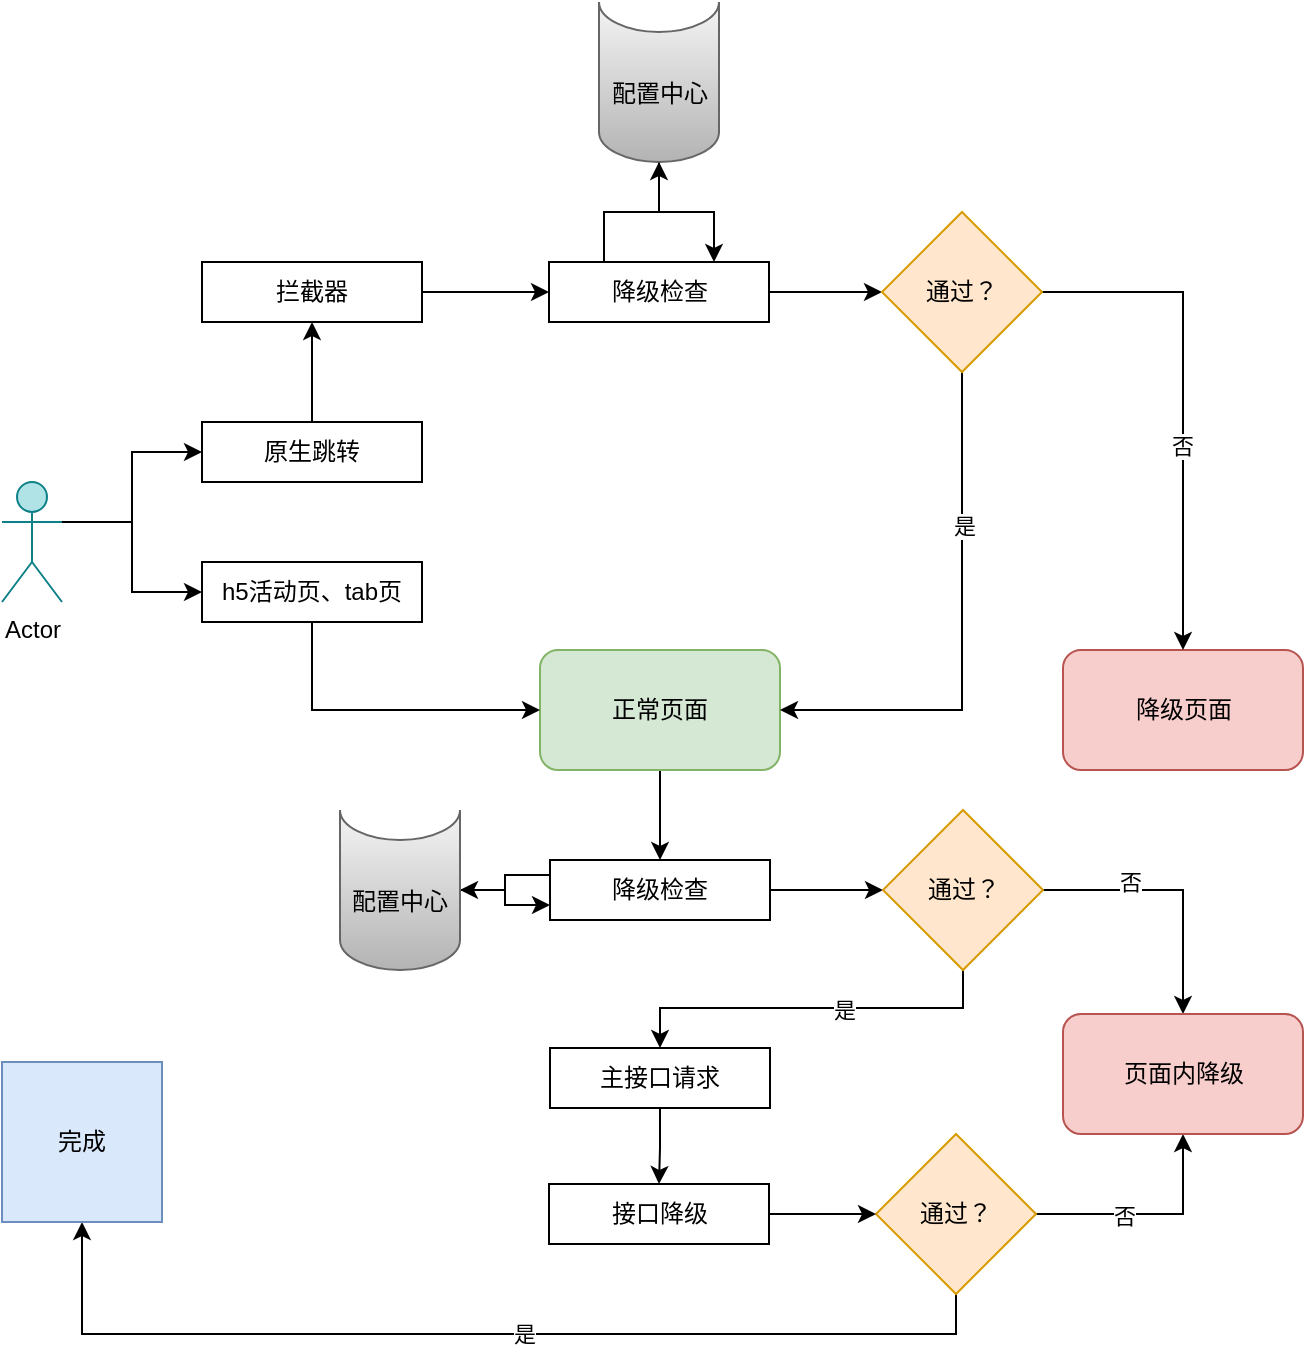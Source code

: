 <mxfile version="21.6.1" type="github">
  <diagram name="第 1 页" id="DPFTvWVqV_GQy59hADpS">
    <mxGraphModel dx="1306" dy="774" grid="0" gridSize="10" guides="1" tooltips="1" connect="1" arrows="1" fold="1" page="1" pageScale="1" pageWidth="827" pageHeight="1169" math="0" shadow="0">
      <root>
        <mxCell id="0" />
        <mxCell id="1" parent="0" />
        <mxCell id="xax-CZJjK8qX0Dn-KPKN-55" style="edgeStyle=orthogonalEdgeStyle;rounded=0;orthogonalLoop=1;jettySize=auto;html=1;exitX=0.5;exitY=1;exitDx=0;exitDy=0;entryX=0.5;entryY=0;entryDx=0;entryDy=0;" edge="1" parent="1" source="xax-CZJjK8qX0Dn-KPKN-1" target="xax-CZJjK8qX0Dn-KPKN-54">
          <mxGeometry relative="1" as="geometry" />
        </mxCell>
        <mxCell id="xax-CZJjK8qX0Dn-KPKN-1" value="正常页面" style="rounded=1;whiteSpace=wrap;html=1;fillColor=#d5e8d4;strokeColor=#82b366;" vertex="1" parent="1">
          <mxGeometry x="334" y="434" width="120" height="60" as="geometry" />
        </mxCell>
        <mxCell id="xax-CZJjK8qX0Dn-KPKN-42" style="edgeStyle=orthogonalEdgeStyle;rounded=0;orthogonalLoop=1;jettySize=auto;html=1;exitX=1;exitY=0.333;exitDx=0;exitDy=0;exitPerimeter=0;entryX=0;entryY=0.5;entryDx=0;entryDy=0;" edge="1" parent="1" source="xax-CZJjK8qX0Dn-KPKN-2" target="xax-CZJjK8qX0Dn-KPKN-40">
          <mxGeometry relative="1" as="geometry" />
        </mxCell>
        <mxCell id="xax-CZJjK8qX0Dn-KPKN-43" style="edgeStyle=orthogonalEdgeStyle;rounded=0;orthogonalLoop=1;jettySize=auto;html=1;exitX=1;exitY=0.333;exitDx=0;exitDy=0;exitPerimeter=0;" edge="1" parent="1" source="xax-CZJjK8qX0Dn-KPKN-2" target="xax-CZJjK8qX0Dn-KPKN-41">
          <mxGeometry relative="1" as="geometry" />
        </mxCell>
        <mxCell id="xax-CZJjK8qX0Dn-KPKN-2" value="Actor" style="shape=umlActor;verticalLabelPosition=bottom;verticalAlign=top;html=1;outlineConnect=0;fillColor=#b0e3e6;strokeColor=#0e8088;" vertex="1" parent="1">
          <mxGeometry x="65" y="350" width="30" height="60" as="geometry" />
        </mxCell>
        <mxCell id="xax-CZJjK8qX0Dn-KPKN-27" style="edgeStyle=orthogonalEdgeStyle;rounded=0;orthogonalLoop=1;jettySize=auto;html=1;exitX=1;exitY=0.5;exitDx=0;exitDy=0;entryX=0;entryY=0.5;entryDx=0;entryDy=0;" edge="1" parent="1" source="xax-CZJjK8qX0Dn-KPKN-3" target="xax-CZJjK8qX0Dn-KPKN-15">
          <mxGeometry relative="1" as="geometry" />
        </mxCell>
        <mxCell id="xax-CZJjK8qX0Dn-KPKN-3" value="拦截器" style="rounded=0;whiteSpace=wrap;html=1;" vertex="1" parent="1">
          <mxGeometry x="165" y="240" width="110" height="30" as="geometry" />
        </mxCell>
        <mxCell id="xax-CZJjK8qX0Dn-KPKN-22" style="edgeStyle=orthogonalEdgeStyle;rounded=0;orthogonalLoop=1;jettySize=auto;html=1;exitX=0.5;exitY=1;exitDx=0;exitDy=0;exitPerimeter=0;entryX=0.75;entryY=0;entryDx=0;entryDy=0;" edge="1" parent="1" source="xax-CZJjK8qX0Dn-KPKN-7" target="xax-CZJjK8qX0Dn-KPKN-15">
          <mxGeometry relative="1" as="geometry" />
        </mxCell>
        <mxCell id="xax-CZJjK8qX0Dn-KPKN-7" value="配置中心" style="shape=cylinder3;whiteSpace=wrap;html=1;boundedLbl=1;backgroundOutline=1;size=15;lid=0;fillColor=#f5f5f5;strokeColor=#666666;gradientColor=#b3b3b3;" vertex="1" parent="1">
          <mxGeometry x="363.5" y="110" width="60" height="80" as="geometry" />
        </mxCell>
        <mxCell id="xax-CZJjK8qX0Dn-KPKN-21" style="edgeStyle=orthogonalEdgeStyle;rounded=0;orthogonalLoop=1;jettySize=auto;html=1;exitX=0.25;exitY=0;exitDx=0;exitDy=0;" edge="1" parent="1" source="xax-CZJjK8qX0Dn-KPKN-15" target="xax-CZJjK8qX0Dn-KPKN-7">
          <mxGeometry relative="1" as="geometry" />
        </mxCell>
        <mxCell id="xax-CZJjK8qX0Dn-KPKN-33" style="edgeStyle=orthogonalEdgeStyle;rounded=0;orthogonalLoop=1;jettySize=auto;html=1;exitX=1;exitY=0.5;exitDx=0;exitDy=0;entryX=0;entryY=0.5;entryDx=0;entryDy=0;" edge="1" parent="1" source="xax-CZJjK8qX0Dn-KPKN-15" target="xax-CZJjK8qX0Dn-KPKN-32">
          <mxGeometry relative="1" as="geometry" />
        </mxCell>
        <mxCell id="xax-CZJjK8qX0Dn-KPKN-15" value="降级检查" style="rounded=0;whiteSpace=wrap;html=1;" vertex="1" parent="1">
          <mxGeometry x="338.5" y="240" width="110" height="30" as="geometry" />
        </mxCell>
        <mxCell id="xax-CZJjK8qX0Dn-KPKN-30" value="降级页面" style="rounded=1;whiteSpace=wrap;html=1;fillColor=#f8cecc;strokeColor=#b85450;" vertex="1" parent="1">
          <mxGeometry x="595.5" y="434" width="120" height="60" as="geometry" />
        </mxCell>
        <mxCell id="xax-CZJjK8qX0Dn-KPKN-34" style="edgeStyle=orthogonalEdgeStyle;rounded=0;orthogonalLoop=1;jettySize=auto;html=1;exitX=1;exitY=0.5;exitDx=0;exitDy=0;" edge="1" parent="1" source="xax-CZJjK8qX0Dn-KPKN-32" target="xax-CZJjK8qX0Dn-KPKN-30">
          <mxGeometry relative="1" as="geometry" />
        </mxCell>
        <mxCell id="xax-CZJjK8qX0Dn-KPKN-35" value="否" style="edgeLabel;html=1;align=center;verticalAlign=middle;resizable=0;points=[];" vertex="1" connectable="0" parent="xax-CZJjK8qX0Dn-KPKN-34">
          <mxGeometry x="0.183" y="-1" relative="1" as="geometry">
            <mxPoint as="offset" />
          </mxGeometry>
        </mxCell>
        <mxCell id="xax-CZJjK8qX0Dn-KPKN-36" style="edgeStyle=orthogonalEdgeStyle;rounded=0;orthogonalLoop=1;jettySize=auto;html=1;exitX=0.5;exitY=1;exitDx=0;exitDy=0;entryX=1;entryY=0.5;entryDx=0;entryDy=0;" edge="1" parent="1" source="xax-CZJjK8qX0Dn-KPKN-32" target="xax-CZJjK8qX0Dn-KPKN-1">
          <mxGeometry relative="1" as="geometry" />
        </mxCell>
        <mxCell id="xax-CZJjK8qX0Dn-KPKN-37" value="是" style="edgeLabel;html=1;align=center;verticalAlign=middle;resizable=0;points=[];" vertex="1" connectable="0" parent="xax-CZJjK8qX0Dn-KPKN-36">
          <mxGeometry x="-0.406" y="1" relative="1" as="geometry">
            <mxPoint as="offset" />
          </mxGeometry>
        </mxCell>
        <mxCell id="xax-CZJjK8qX0Dn-KPKN-32" value="通过？" style="rhombus;whiteSpace=wrap;html=1;fillColor=#ffe6cc;strokeColor=#d79b00;" vertex="1" parent="1">
          <mxGeometry x="505" y="215" width="80" height="80" as="geometry" />
        </mxCell>
        <mxCell id="xax-CZJjK8qX0Dn-KPKN-44" style="edgeStyle=orthogonalEdgeStyle;rounded=0;orthogonalLoop=1;jettySize=auto;html=1;exitX=0.5;exitY=0;exitDx=0;exitDy=0;entryX=0.5;entryY=1;entryDx=0;entryDy=0;" edge="1" parent="1" source="xax-CZJjK8qX0Dn-KPKN-40" target="xax-CZJjK8qX0Dn-KPKN-3">
          <mxGeometry relative="1" as="geometry" />
        </mxCell>
        <mxCell id="xax-CZJjK8qX0Dn-KPKN-40" value="原生跳转" style="rounded=0;whiteSpace=wrap;html=1;" vertex="1" parent="1">
          <mxGeometry x="165" y="320" width="110" height="30" as="geometry" />
        </mxCell>
        <mxCell id="xax-CZJjK8qX0Dn-KPKN-45" style="edgeStyle=orthogonalEdgeStyle;rounded=0;orthogonalLoop=1;jettySize=auto;html=1;exitX=0.5;exitY=1;exitDx=0;exitDy=0;entryX=0;entryY=0.5;entryDx=0;entryDy=0;" edge="1" parent="1" source="xax-CZJjK8qX0Dn-KPKN-41" target="xax-CZJjK8qX0Dn-KPKN-1">
          <mxGeometry relative="1" as="geometry" />
        </mxCell>
        <mxCell id="xax-CZJjK8qX0Dn-KPKN-41" value="h5活动页、tab页" style="rounded=0;whiteSpace=wrap;html=1;" vertex="1" parent="1">
          <mxGeometry x="165" y="390" width="110" height="30" as="geometry" />
        </mxCell>
        <mxCell id="xax-CZJjK8qX0Dn-KPKN-71" style="edgeStyle=orthogonalEdgeStyle;rounded=0;orthogonalLoop=1;jettySize=auto;html=1;exitX=1;exitY=0.5;exitDx=0;exitDy=0;entryX=0;entryY=0.5;entryDx=0;entryDy=0;" edge="1" parent="1" source="xax-CZJjK8qX0Dn-KPKN-54" target="xax-CZJjK8qX0Dn-KPKN-57">
          <mxGeometry relative="1" as="geometry" />
        </mxCell>
        <mxCell id="xax-CZJjK8qX0Dn-KPKN-87" style="edgeStyle=orthogonalEdgeStyle;rounded=0;orthogonalLoop=1;jettySize=auto;html=1;exitX=0;exitY=0.25;exitDx=0;exitDy=0;entryX=1;entryY=0.5;entryDx=0;entryDy=0;entryPerimeter=0;" edge="1" parent="1" source="xax-CZJjK8qX0Dn-KPKN-54" target="xax-CZJjK8qX0Dn-KPKN-85">
          <mxGeometry relative="1" as="geometry" />
        </mxCell>
        <mxCell id="xax-CZJjK8qX0Dn-KPKN-54" value="降级检查" style="rounded=0;whiteSpace=wrap;html=1;" vertex="1" parent="1">
          <mxGeometry x="339" y="539" width="110" height="30" as="geometry" />
        </mxCell>
        <mxCell id="xax-CZJjK8qX0Dn-KPKN-78" style="edgeStyle=orthogonalEdgeStyle;rounded=0;orthogonalLoop=1;jettySize=auto;html=1;exitX=0.5;exitY=1;exitDx=0;exitDy=0;" edge="1" parent="1" source="xax-CZJjK8qX0Dn-KPKN-56" target="xax-CZJjK8qX0Dn-KPKN-77">
          <mxGeometry relative="1" as="geometry" />
        </mxCell>
        <mxCell id="xax-CZJjK8qX0Dn-KPKN-56" value="主接口请求" style="rounded=0;whiteSpace=wrap;html=1;" vertex="1" parent="1">
          <mxGeometry x="339" y="633" width="110" height="30" as="geometry" />
        </mxCell>
        <mxCell id="xax-CZJjK8qX0Dn-KPKN-59" style="edgeStyle=orthogonalEdgeStyle;rounded=0;orthogonalLoop=1;jettySize=auto;html=1;exitX=0.5;exitY=1;exitDx=0;exitDy=0;entryX=0.5;entryY=0;entryDx=0;entryDy=0;" edge="1" parent="1" source="xax-CZJjK8qX0Dn-KPKN-57" target="xax-CZJjK8qX0Dn-KPKN-56">
          <mxGeometry relative="1" as="geometry">
            <Array as="points">
              <mxPoint x="546" y="613" />
              <mxPoint x="394" y="613" />
            </Array>
          </mxGeometry>
        </mxCell>
        <mxCell id="xax-CZJjK8qX0Dn-KPKN-67" value="是" style="edgeLabel;html=1;align=center;verticalAlign=middle;resizable=0;points=[];" vertex="1" connectable="0" parent="xax-CZJjK8qX0Dn-KPKN-59">
          <mxGeometry x="-0.174" y="1" relative="1" as="geometry">
            <mxPoint as="offset" />
          </mxGeometry>
        </mxCell>
        <mxCell id="xax-CZJjK8qX0Dn-KPKN-74" style="edgeStyle=orthogonalEdgeStyle;rounded=0;orthogonalLoop=1;jettySize=auto;html=1;exitX=1;exitY=0.5;exitDx=0;exitDy=0;" edge="1" parent="1" source="xax-CZJjK8qX0Dn-KPKN-57" target="xax-CZJjK8qX0Dn-KPKN-73">
          <mxGeometry relative="1" as="geometry" />
        </mxCell>
        <mxCell id="xax-CZJjK8qX0Dn-KPKN-75" value="否" style="edgeLabel;html=1;align=center;verticalAlign=middle;resizable=0;points=[];" vertex="1" connectable="0" parent="xax-CZJjK8qX0Dn-KPKN-74">
          <mxGeometry x="-0.341" y="4" relative="1" as="geometry">
            <mxPoint as="offset" />
          </mxGeometry>
        </mxCell>
        <mxCell id="xax-CZJjK8qX0Dn-KPKN-57" value="通过？" style="rhombus;whiteSpace=wrap;html=1;fillColor=#ffe6cc;strokeColor=#d79b00;" vertex="1" parent="1">
          <mxGeometry x="505.5" y="514" width="80" height="80" as="geometry" />
        </mxCell>
        <mxCell id="xax-CZJjK8qX0Dn-KPKN-80" style="edgeStyle=orthogonalEdgeStyle;rounded=0;orthogonalLoop=1;jettySize=auto;html=1;exitX=1;exitY=0.5;exitDx=0;exitDy=0;entryX=0.5;entryY=1;entryDx=0;entryDy=0;" edge="1" parent="1" source="xax-CZJjK8qX0Dn-KPKN-72" target="xax-CZJjK8qX0Dn-KPKN-73">
          <mxGeometry relative="1" as="geometry" />
        </mxCell>
        <mxCell id="xax-CZJjK8qX0Dn-KPKN-81" value="否" style="edgeLabel;html=1;align=center;verticalAlign=middle;resizable=0;points=[];" vertex="1" connectable="0" parent="xax-CZJjK8qX0Dn-KPKN-80">
          <mxGeometry x="-0.225" y="-1" relative="1" as="geometry">
            <mxPoint as="offset" />
          </mxGeometry>
        </mxCell>
        <mxCell id="xax-CZJjK8qX0Dn-KPKN-83" style="edgeStyle=orthogonalEdgeStyle;rounded=0;orthogonalLoop=1;jettySize=auto;html=1;exitX=0.5;exitY=1;exitDx=0;exitDy=0;entryX=0.5;entryY=1;entryDx=0;entryDy=0;" edge="1" parent="1" source="xax-CZJjK8qX0Dn-KPKN-72" target="xax-CZJjK8qX0Dn-KPKN-82">
          <mxGeometry relative="1" as="geometry" />
        </mxCell>
        <mxCell id="xax-CZJjK8qX0Dn-KPKN-84" value="是" style="edgeLabel;html=1;align=center;verticalAlign=middle;resizable=0;points=[];" vertex="1" connectable="0" parent="xax-CZJjK8qX0Dn-KPKN-83">
          <mxGeometry x="-0.078" relative="1" as="geometry">
            <mxPoint as="offset" />
          </mxGeometry>
        </mxCell>
        <mxCell id="xax-CZJjK8qX0Dn-KPKN-72" value="通过？" style="rhombus;whiteSpace=wrap;html=1;fillColor=#ffe6cc;strokeColor=#d79b00;" vertex="1" parent="1">
          <mxGeometry x="502" y="676" width="80" height="80" as="geometry" />
        </mxCell>
        <mxCell id="xax-CZJjK8qX0Dn-KPKN-73" value="页面内降级" style="rounded=1;whiteSpace=wrap;html=1;fillColor=#f8cecc;strokeColor=#b85450;" vertex="1" parent="1">
          <mxGeometry x="595.5" y="616" width="120" height="60" as="geometry" />
        </mxCell>
        <mxCell id="xax-CZJjK8qX0Dn-KPKN-79" style="edgeStyle=orthogonalEdgeStyle;rounded=0;orthogonalLoop=1;jettySize=auto;html=1;exitX=1;exitY=0.5;exitDx=0;exitDy=0;" edge="1" parent="1" source="xax-CZJjK8qX0Dn-KPKN-77" target="xax-CZJjK8qX0Dn-KPKN-72">
          <mxGeometry relative="1" as="geometry" />
        </mxCell>
        <mxCell id="xax-CZJjK8qX0Dn-KPKN-77" value="接口降级" style="rounded=0;whiteSpace=wrap;html=1;" vertex="1" parent="1">
          <mxGeometry x="338.5" y="701" width="110" height="30" as="geometry" />
        </mxCell>
        <mxCell id="xax-CZJjK8qX0Dn-KPKN-82" value="完成" style="whiteSpace=wrap;html=1;aspect=fixed;fillColor=#dae8fc;strokeColor=#6c8ebf;" vertex="1" parent="1">
          <mxGeometry x="65" y="640" width="80" height="80" as="geometry" />
        </mxCell>
        <mxCell id="xax-CZJjK8qX0Dn-KPKN-88" style="edgeStyle=orthogonalEdgeStyle;rounded=0;orthogonalLoop=1;jettySize=auto;html=1;exitX=1;exitY=0.5;exitDx=0;exitDy=0;exitPerimeter=0;entryX=0;entryY=0.75;entryDx=0;entryDy=0;" edge="1" parent="1" source="xax-CZJjK8qX0Dn-KPKN-85" target="xax-CZJjK8qX0Dn-KPKN-54">
          <mxGeometry relative="1" as="geometry" />
        </mxCell>
        <mxCell id="xax-CZJjK8qX0Dn-KPKN-85" value="配置中心" style="shape=cylinder3;whiteSpace=wrap;html=1;boundedLbl=1;backgroundOutline=1;size=15;lid=0;fillColor=#f5f5f5;strokeColor=#666666;gradientColor=#b3b3b3;" vertex="1" parent="1">
          <mxGeometry x="234" y="514" width="60" height="80" as="geometry" />
        </mxCell>
      </root>
    </mxGraphModel>
  </diagram>
</mxfile>
